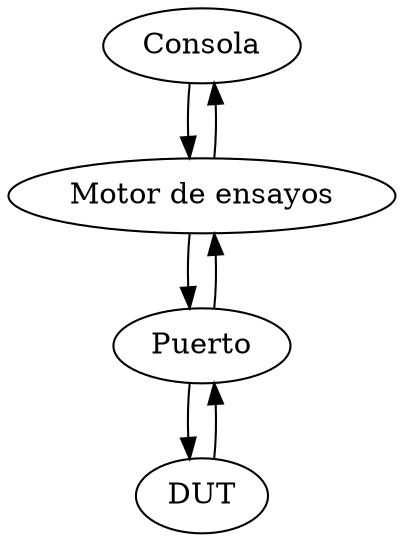 digraph G {
    "Consola" -> "Motor de ensayos" ->"Puerto" ->"DUT";
    "DUT" -> "Puerto" -> "Motor de ensayos" -> "Consola";
}
